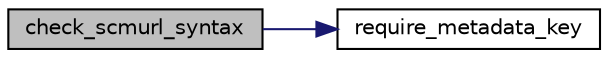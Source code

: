 digraph "check_scmurl_syntax"
{
 // LATEX_PDF_SIZE
  bgcolor="transparent";
  edge [fontname="Helvetica",fontsize="10",labelfontname="Helvetica",labelfontsize="10"];
  node [fontname="Helvetica",fontsize="10",shape=record];
  rankdir="LR";
  Node1 [label="check_scmurl_syntax",height=0.2,width=0.4,color="black", fillcolor="grey75", style="filled", fontcolor="black",tooltip=" "];
  Node1 -> Node2 [color="midnightblue",fontsize="10",style="solid",fontname="Helvetica"];
  Node2 [label="require_metadata_key",height=0.2,width=0.4,color="black",URL="$namespacecheck__description__files.html#a6cf0d842537058c857690c0143044229",tooltip=" "];
}
